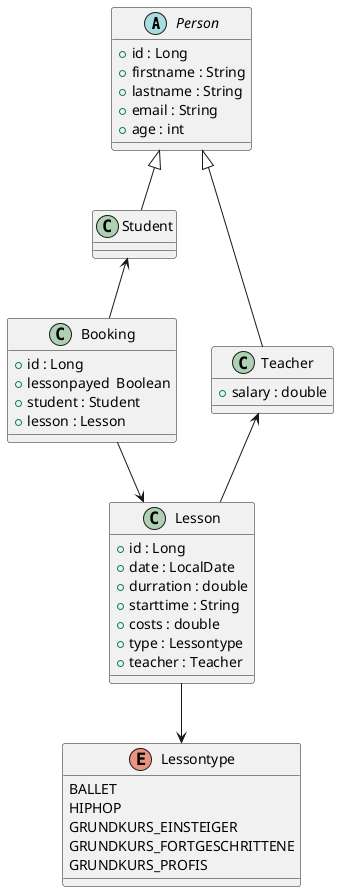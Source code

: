 @startuml
'https://plantuml.com/class-diagram

abstract class Person{
    +id : Long
    +firstname : String
    +lastname : String
    +email : String
    +age : int
}

class Student{
}

class Teacher{
    +salary : double
}

class Lesson{
    +id : Long
    +date : LocalDate
    +durration : double
    +starttime : String
    +costs : double
    +type : Lessontype
    +teacher : Teacher
}

class Booking{
    +id : Long
    +lessonpayed  Boolean
    +student : Student
    +lesson : Lesson
}

enum Lessontype{
    BALLET
    HIPHOP
    GRUNDKURS_EINSTEIGER
    GRUNDKURS_FORTGESCHRITTENE
    GRUNDKURS_PROFIS
}

Lesson -down-> Lessontype
Booking -down-> Lesson
Lesson -up-> Teacher
Booking -up-> Student
Person <|-- Teacher
Person <|-- Student

@enduml